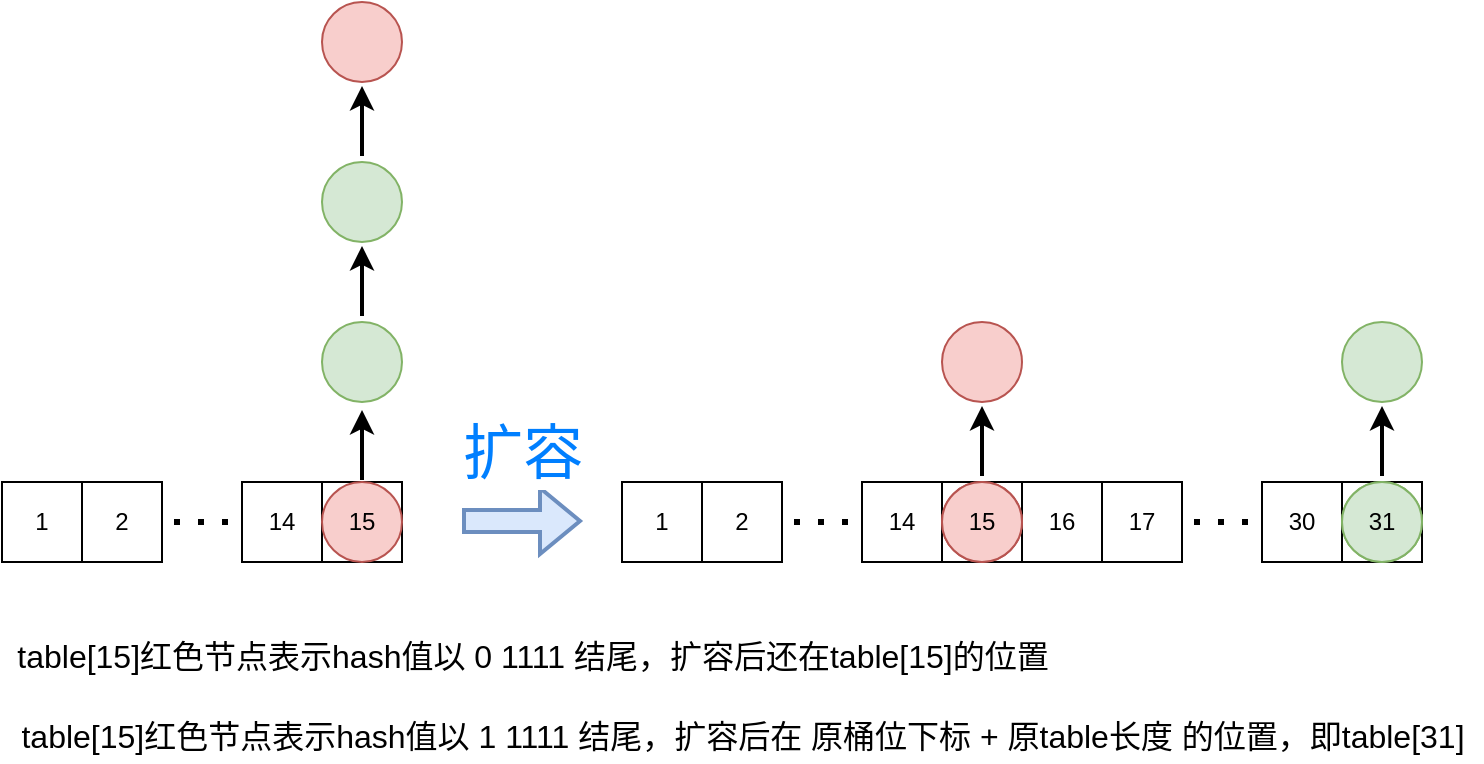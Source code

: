 <mxfile version="15.6.6" type="github">
  <diagram id="YWG_YJwOWfs3mjxEgBmB" name="第 1 页">
    <mxGraphModel dx="1422" dy="734" grid="1" gridSize="10" guides="1" tooltips="1" connect="1" arrows="1" fold="1" page="1" pageScale="1" pageWidth="827" pageHeight="1169" math="0" shadow="0">
      <root>
        <mxCell id="0" />
        <mxCell id="1" parent="0" />
        <mxCell id="8dy6UaJ0SXX49K8TvFF3-1" value="1" style="whiteSpace=wrap;html=1;aspect=fixed;fillColor=default;strokeColor=default;fontColor=default;" parent="1" vertex="1">
          <mxGeometry x="40" y="560" width="40" height="40" as="geometry" />
        </mxCell>
        <mxCell id="8dy6UaJ0SXX49K8TvFF3-2" value="2" style="whiteSpace=wrap;html=1;aspect=fixed;fillColor=default;strokeColor=default;fontColor=default;" parent="1" vertex="1">
          <mxGeometry x="80" y="560" width="40" height="40" as="geometry" />
        </mxCell>
        <mxCell id="8dy6UaJ0SXX49K8TvFF3-3" value="14" style="whiteSpace=wrap;html=1;aspect=fixed;fillColor=default;strokeColor=default;fontColor=default;" parent="1" vertex="1">
          <mxGeometry x="160" y="560" width="40" height="40" as="geometry" />
        </mxCell>
        <mxCell id="8dy6UaJ0SXX49K8TvFF3-29" value="" style="edgeStyle=orthogonalEdgeStyle;rounded=0;orthogonalLoop=1;jettySize=auto;html=1;labelBackgroundColor=default;fontSize=2;fontColor=default;strokeColor=default;strokeWidth=2;fillColor=default;fontStyle=0;exitX=0.5;exitY=0;exitDx=0;exitDy=0;" parent="1" edge="1">
          <mxGeometry relative="1" as="geometry">
            <mxPoint x="220" y="559" as="sourcePoint" />
            <mxPoint x="220" y="524" as="targetPoint" />
          </mxGeometry>
        </mxCell>
        <mxCell id="8dy6UaJ0SXX49K8TvFF3-4" value="15" style="whiteSpace=wrap;html=1;aspect=fixed;fillColor=default;strokeColor=default;fontColor=default;" parent="1" vertex="1">
          <mxGeometry x="200" y="560" width="40" height="40" as="geometry" />
        </mxCell>
        <mxCell id="8dy6UaJ0SXX49K8TvFF3-12" value="" style="endArrow=none;dashed=1;html=1;dashPattern=1 3;strokeWidth=3;rounded=0;labelBackgroundColor=default;fontColor=default;strokeColor=default;fillColor=default;" parent="1" edge="1">
          <mxGeometry width="50" height="50" relative="1" as="geometry">
            <mxPoint x="126" y="580" as="sourcePoint" />
            <mxPoint x="156" y="580" as="targetPoint" />
          </mxGeometry>
        </mxCell>
        <mxCell id="8dy6UaJ0SXX49K8TvFF3-14" value="1" style="whiteSpace=wrap;html=1;aspect=fixed;fillColor=default;strokeColor=default;fontColor=default;" parent="1" vertex="1">
          <mxGeometry x="350" y="560" width="40" height="40" as="geometry" />
        </mxCell>
        <mxCell id="8dy6UaJ0SXX49K8TvFF3-15" value="2" style="whiteSpace=wrap;html=1;aspect=fixed;fillColor=default;strokeColor=default;fontColor=default;" parent="1" vertex="1">
          <mxGeometry x="390" y="560" width="40" height="40" as="geometry" />
        </mxCell>
        <mxCell id="8dy6UaJ0SXX49K8TvFF3-16" value="14" style="whiteSpace=wrap;html=1;aspect=fixed;fillColor=default;strokeColor=default;fontColor=default;" parent="1" vertex="1">
          <mxGeometry x="470" y="560" width="40" height="40" as="geometry" />
        </mxCell>
        <mxCell id="8dy6UaJ0SXX49K8TvFF3-17" value="15" style="whiteSpace=wrap;html=1;aspect=fixed;fillColor=default;strokeColor=default;fontColor=default;" parent="1" vertex="1">
          <mxGeometry x="510" y="560" width="40" height="40" as="geometry" />
        </mxCell>
        <mxCell id="8dy6UaJ0SXX49K8TvFF3-18" value="" style="endArrow=none;dashed=1;html=1;dashPattern=1 3;strokeWidth=3;rounded=0;labelBackgroundColor=default;fontColor=default;strokeColor=default;fillColor=default;" parent="1" edge="1">
          <mxGeometry width="50" height="50" relative="1" as="geometry">
            <mxPoint x="436" y="580" as="sourcePoint" />
            <mxPoint x="466" y="580" as="targetPoint" />
          </mxGeometry>
        </mxCell>
        <mxCell id="8dy6UaJ0SXX49K8TvFF3-19" value="16" style="whiteSpace=wrap;html=1;aspect=fixed;fillColor=default;strokeColor=default;fontColor=default;" parent="1" vertex="1">
          <mxGeometry x="550" y="560" width="40" height="40" as="geometry" />
        </mxCell>
        <mxCell id="8dy6UaJ0SXX49K8TvFF3-20" value="17" style="whiteSpace=wrap;html=1;aspect=fixed;fillColor=default;strokeColor=default;fontColor=default;" parent="1" vertex="1">
          <mxGeometry x="590" y="560" width="40" height="40" as="geometry" />
        </mxCell>
        <mxCell id="8dy6UaJ0SXX49K8TvFF3-21" value="30" style="whiteSpace=wrap;html=1;aspect=fixed;fillColor=default;strokeColor=default;fontColor=default;" parent="1" vertex="1">
          <mxGeometry x="670" y="560" width="40" height="40" as="geometry" />
        </mxCell>
        <mxCell id="8dy6UaJ0SXX49K8TvFF3-22" value="31" style="whiteSpace=wrap;html=1;aspect=fixed;fillColor=default;strokeColor=default;fontColor=default;" parent="1" vertex="1">
          <mxGeometry x="710" y="560" width="40" height="40" as="geometry" />
        </mxCell>
        <mxCell id="8dy6UaJ0SXX49K8TvFF3-23" value="" style="endArrow=none;dashed=1;html=1;dashPattern=1 3;strokeWidth=3;rounded=0;labelBackgroundColor=default;fontColor=default;strokeColor=default;fillColor=default;" parent="1" edge="1">
          <mxGeometry width="50" height="50" relative="1" as="geometry">
            <mxPoint x="636" y="580" as="sourcePoint" />
            <mxPoint x="666" y="580" as="targetPoint" />
          </mxGeometry>
        </mxCell>
        <mxCell id="8dy6UaJ0SXX49K8TvFF3-24" value="15" style="ellipse;whiteSpace=wrap;html=1;aspect=fixed;strokeColor=#b85450;fillColor=#f8cecc;fontColor=default;" parent="1" vertex="1">
          <mxGeometry x="200" y="560" width="40" height="40" as="geometry" />
        </mxCell>
        <mxCell id="8dy6UaJ0SXX49K8TvFF3-26" value="" style="ellipse;whiteSpace=wrap;html=1;aspect=fixed;strokeColor=#82b366;fillColor=#d5e8d4;labelBackgroundColor=default;fontColor=default;" parent="1" vertex="1">
          <mxGeometry x="200" y="480" width="40" height="40" as="geometry" />
        </mxCell>
        <mxCell id="8dy6UaJ0SXX49K8TvFF3-30" value="" style="edgeStyle=orthogonalEdgeStyle;rounded=0;orthogonalLoop=1;jettySize=auto;html=1;labelBackgroundColor=default;fontSize=2;fontColor=default;strokeColor=default;strokeWidth=2;fillColor=default;fontStyle=0;exitX=0.5;exitY=0;exitDx=0;exitDy=0;" parent="1" edge="1">
          <mxGeometry relative="1" as="geometry">
            <mxPoint x="220" y="477" as="sourcePoint" />
            <mxPoint x="220" y="442" as="targetPoint" />
          </mxGeometry>
        </mxCell>
        <mxCell id="8dy6UaJ0SXX49K8TvFF3-31" value="" style="ellipse;whiteSpace=wrap;html=1;aspect=fixed;strokeColor=#82b366;fillColor=#d5e8d4;labelBackgroundColor=default;fontColor=default;" parent="1" vertex="1">
          <mxGeometry x="200" y="400" width="40" height="40" as="geometry" />
        </mxCell>
        <mxCell id="8dy6UaJ0SXX49K8TvFF3-32" value="" style="edgeStyle=orthogonalEdgeStyle;rounded=0;orthogonalLoop=1;jettySize=auto;html=1;labelBackgroundColor=default;fontSize=2;fontColor=default;strokeColor=default;strokeWidth=2;fillColor=default;fontStyle=0;exitX=0.5;exitY=0;exitDx=0;exitDy=0;" parent="1" edge="1">
          <mxGeometry relative="1" as="geometry">
            <mxPoint x="220" y="397" as="sourcePoint" />
            <mxPoint x="220" y="362" as="targetPoint" />
          </mxGeometry>
        </mxCell>
        <mxCell id="8dy6UaJ0SXX49K8TvFF3-33" value="" style="ellipse;whiteSpace=wrap;html=1;aspect=fixed;strokeColor=#b85450;fillColor=#f8cecc;labelBackgroundColor=default;fontColor=default;" parent="1" vertex="1">
          <mxGeometry x="200" y="320" width="40" height="40" as="geometry" />
        </mxCell>
        <mxCell id="8dy6UaJ0SXX49K8TvFF3-34" value="31" style="ellipse;whiteSpace=wrap;html=1;aspect=fixed;strokeColor=#82b366;fillColor=#d5e8d4;labelBackgroundColor=default;fontColor=default;" parent="1" vertex="1">
          <mxGeometry x="710" y="560" width="40" height="40" as="geometry" />
        </mxCell>
        <mxCell id="8dy6UaJ0SXX49K8TvFF3-35" value="" style="edgeStyle=orthogonalEdgeStyle;rounded=0;orthogonalLoop=1;jettySize=auto;html=1;labelBackgroundColor=default;fontSize=2;fontColor=default;strokeColor=default;strokeWidth=2;fillColor=default;fontStyle=0;exitX=0.5;exitY=0;exitDx=0;exitDy=0;" parent="1" edge="1">
          <mxGeometry relative="1" as="geometry">
            <mxPoint x="730" y="557" as="sourcePoint" />
            <mxPoint x="730" y="522" as="targetPoint" />
          </mxGeometry>
        </mxCell>
        <mxCell id="8dy6UaJ0SXX49K8TvFF3-36" value="" style="ellipse;whiteSpace=wrap;html=1;aspect=fixed;strokeColor=#82b366;fillColor=#d5e8d4;labelBackgroundColor=default;fontColor=default;" parent="1" vertex="1">
          <mxGeometry x="710" y="480" width="40" height="40" as="geometry" />
        </mxCell>
        <mxCell id="8dy6UaJ0SXX49K8TvFF3-39" value="15" style="ellipse;whiteSpace=wrap;html=1;aspect=fixed;strokeColor=#b85450;fillColor=#f8cecc;labelBackgroundColor=default;fontColor=default;" parent="1" vertex="1">
          <mxGeometry x="510" y="560" width="40" height="40" as="geometry" />
        </mxCell>
        <mxCell id="8dy6UaJ0SXX49K8TvFF3-40" value="" style="edgeStyle=orthogonalEdgeStyle;rounded=0;orthogonalLoop=1;jettySize=auto;html=1;labelBackgroundColor=default;fontSize=2;fontColor=default;strokeColor=default;strokeWidth=2;fillColor=default;fontStyle=0;exitX=0.5;exitY=0;exitDx=0;exitDy=0;" parent="1" edge="1">
          <mxGeometry relative="1" as="geometry">
            <mxPoint x="530" y="557" as="sourcePoint" />
            <mxPoint x="530" y="522" as="targetPoint" />
          </mxGeometry>
        </mxCell>
        <mxCell id="8dy6UaJ0SXX49K8TvFF3-41" value="" style="ellipse;whiteSpace=wrap;html=1;aspect=fixed;strokeColor=#b85450;fillColor=#f8cecc;labelBackgroundColor=default;fontColor=default;" parent="1" vertex="1">
          <mxGeometry x="510" y="480" width="40" height="40" as="geometry" />
        </mxCell>
        <mxCell id="8dy6UaJ0SXX49K8TvFF3-43" value="15" style="ellipse;whiteSpace=wrap;html=1;aspect=fixed;strokeColor=#b85450;fillColor=#f8cecc;fontColor=default;" parent="1" vertex="1">
          <mxGeometry x="510" y="560" width="40" height="40" as="geometry" />
        </mxCell>
        <mxCell id="8dy6UaJ0SXX49K8TvFF3-44" value="31" style="ellipse;whiteSpace=wrap;html=1;aspect=fixed;strokeColor=#82b366;fillColor=#d5e8d4;fontColor=default;" parent="1" vertex="1">
          <mxGeometry x="710" y="560" width="40" height="40" as="geometry" />
        </mxCell>
        <mxCell id="8dy6UaJ0SXX49K8TvFF3-46" value="" style="shape=flexArrow;endArrow=classic;html=1;rounded=0;labelBackgroundColor=default;fontSize=2;fontColor=default;strokeWidth=2;strokeColor=#6c8ebf;fillColor=#dae8fc;" parent="1" edge="1">
          <mxGeometry width="50" height="50" relative="1" as="geometry">
            <mxPoint x="270" y="579.5" as="sourcePoint" />
            <mxPoint x="330" y="579.5" as="targetPoint" />
          </mxGeometry>
        </mxCell>
        <mxCell id="8dy6UaJ0SXX49K8TvFF3-47" value="&lt;font&gt;&lt;font style=&quot;font-size: 30px&quot;&gt;扩容&lt;/font&gt;&lt;br&gt;&lt;/font&gt;" style="text;html=1;resizable=0;autosize=1;align=center;verticalAlign=middle;points=[];fillColor=none;strokeColor=none;rounded=0;labelBackgroundColor=default;fontSize=2;fontColor=#007FFF;" parent="1" vertex="1">
          <mxGeometry x="260" y="540" width="80" height="10" as="geometry" />
        </mxCell>
        <mxCell id="8dy6UaJ0SXX49K8TvFF3-49" value="&lt;font style=&quot;font-size: 16px&quot;&gt;table[15]红色节点表示hash值以 0 1111 结尾，扩容后还在table[15]的位置&lt;/font&gt;" style="text;html=1;resizable=0;autosize=1;align=center;verticalAlign=middle;points=[];fillColor=none;strokeColor=none;rounded=0;labelBackgroundColor=default;fontSize=20;fontColor=default;" parent="1" vertex="1">
          <mxGeometry x="40" y="630" width="530" height="30" as="geometry" />
        </mxCell>
        <mxCell id="8dy6UaJ0SXX49K8TvFF3-51" value="&lt;font style=&quot;font-size: 16px&quot;&gt;table[15]红色节点表示hash值以 1 1111 结尾，扩容后在 原桶位下标 + 原table长度 的位置，即table[31]&lt;/font&gt;" style="text;html=1;resizable=0;autosize=1;align=center;verticalAlign=middle;points=[];fillColor=none;strokeColor=none;rounded=0;labelBackgroundColor=default;fontSize=20;fontColor=default;" parent="1" vertex="1">
          <mxGeometry x="40" y="670" width="740" height="30" as="geometry" />
        </mxCell>
      </root>
    </mxGraphModel>
  </diagram>
</mxfile>
